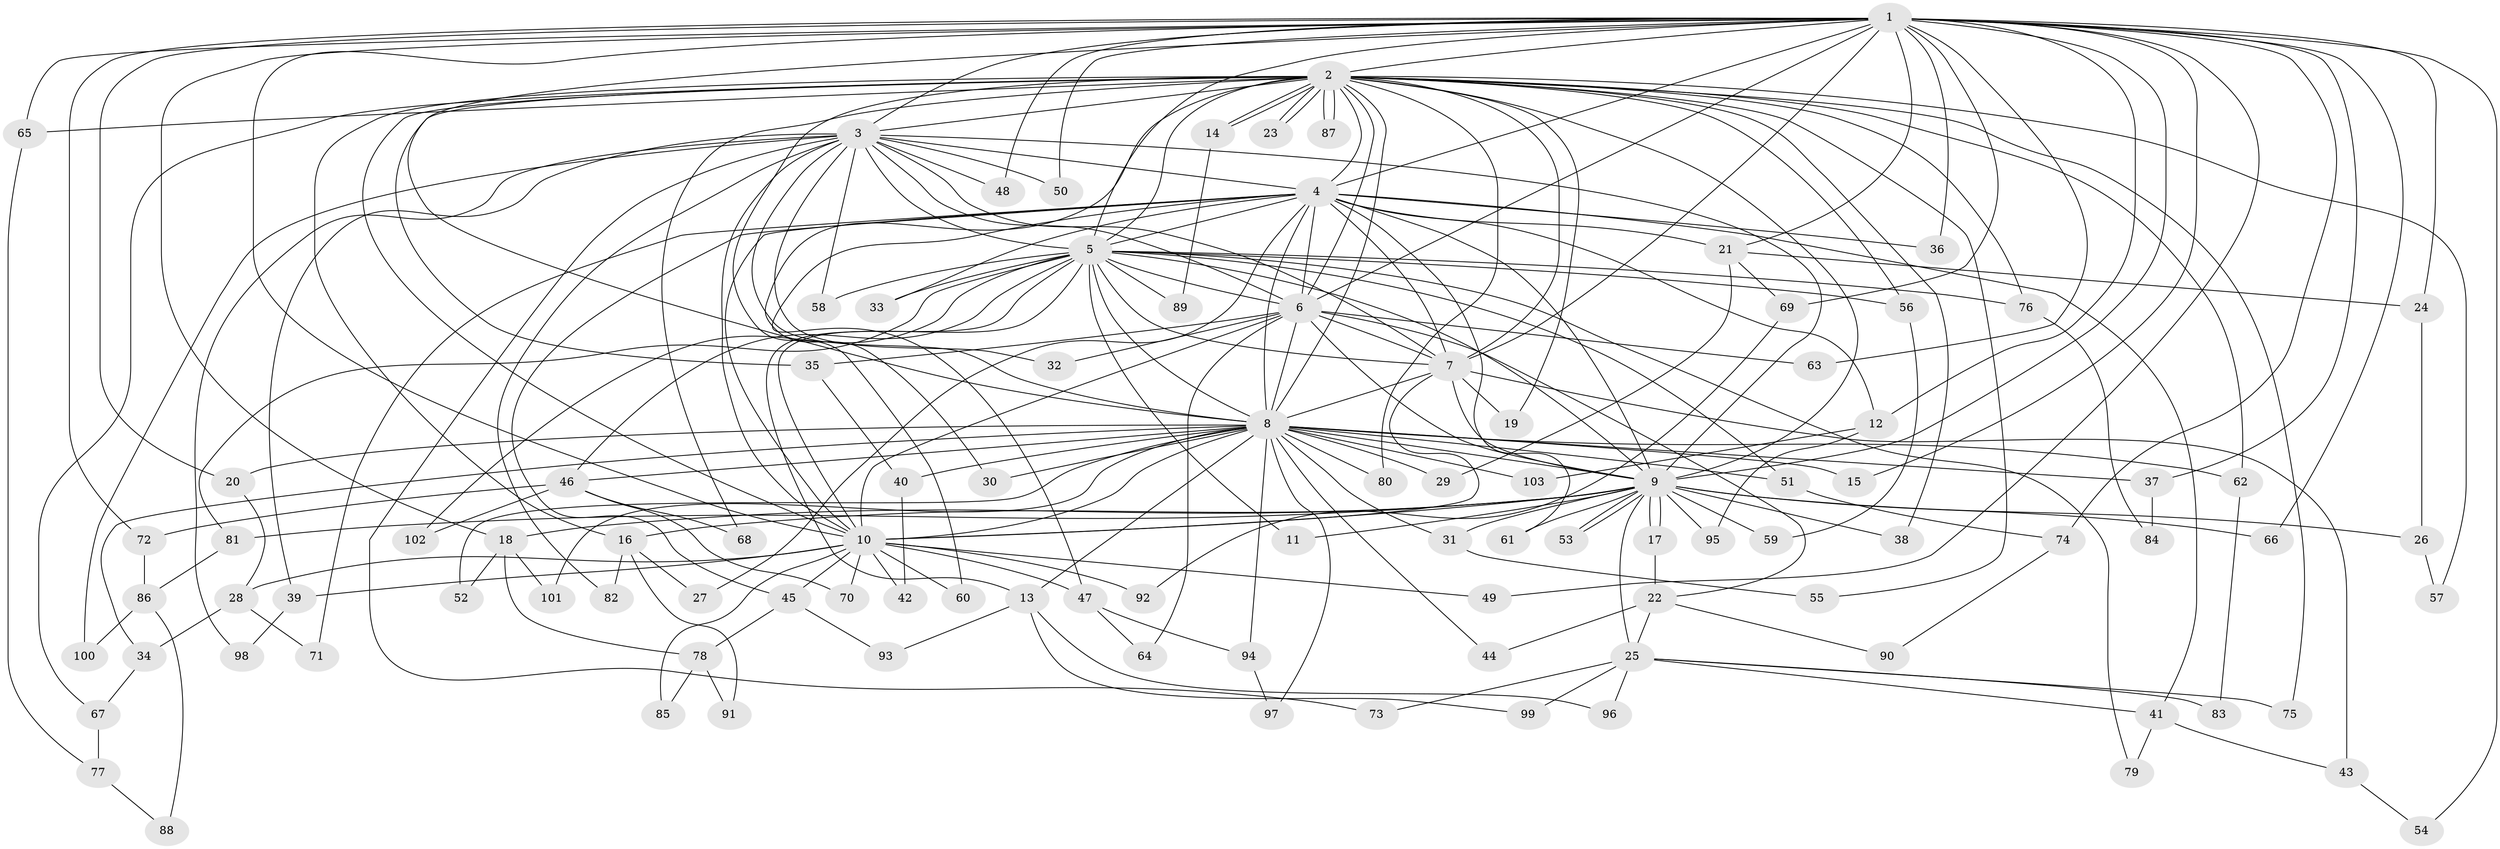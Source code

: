 // Generated by graph-tools (version 1.1) at 2025/11/02/27/25 16:11:02]
// undirected, 103 vertices, 231 edges
graph export_dot {
graph [start="1"]
  node [color=gray90,style=filled];
  1;
  2;
  3;
  4;
  5;
  6;
  7;
  8;
  9;
  10;
  11;
  12;
  13;
  14;
  15;
  16;
  17;
  18;
  19;
  20;
  21;
  22;
  23;
  24;
  25;
  26;
  27;
  28;
  29;
  30;
  31;
  32;
  33;
  34;
  35;
  36;
  37;
  38;
  39;
  40;
  41;
  42;
  43;
  44;
  45;
  46;
  47;
  48;
  49;
  50;
  51;
  52;
  53;
  54;
  55;
  56;
  57;
  58;
  59;
  60;
  61;
  62;
  63;
  64;
  65;
  66;
  67;
  68;
  69;
  70;
  71;
  72;
  73;
  74;
  75;
  76;
  77;
  78;
  79;
  80;
  81;
  82;
  83;
  84;
  85;
  86;
  87;
  88;
  89;
  90;
  91;
  92;
  93;
  94;
  95;
  96;
  97;
  98;
  99;
  100;
  101;
  102;
  103;
  1 -- 2;
  1 -- 3;
  1 -- 4;
  1 -- 5;
  1 -- 6;
  1 -- 7;
  1 -- 8;
  1 -- 9;
  1 -- 10;
  1 -- 12;
  1 -- 15;
  1 -- 18;
  1 -- 20;
  1 -- 21;
  1 -- 24;
  1 -- 36;
  1 -- 37;
  1 -- 48;
  1 -- 49;
  1 -- 50;
  1 -- 54;
  1 -- 63;
  1 -- 65;
  1 -- 66;
  1 -- 69;
  1 -- 72;
  1 -- 74;
  2 -- 3;
  2 -- 4;
  2 -- 5;
  2 -- 6;
  2 -- 7;
  2 -- 8;
  2 -- 9;
  2 -- 10;
  2 -- 14;
  2 -- 14;
  2 -- 16;
  2 -- 19;
  2 -- 23;
  2 -- 23;
  2 -- 30;
  2 -- 35;
  2 -- 38;
  2 -- 55;
  2 -- 56;
  2 -- 57;
  2 -- 60;
  2 -- 62;
  2 -- 65;
  2 -- 67;
  2 -- 68;
  2 -- 75;
  2 -- 76;
  2 -- 80;
  2 -- 87;
  2 -- 87;
  3 -- 4;
  3 -- 5;
  3 -- 6;
  3 -- 7;
  3 -- 8;
  3 -- 9;
  3 -- 10;
  3 -- 32;
  3 -- 39;
  3 -- 48;
  3 -- 50;
  3 -- 58;
  3 -- 73;
  3 -- 82;
  3 -- 98;
  3 -- 100;
  4 -- 5;
  4 -- 6;
  4 -- 7;
  4 -- 8;
  4 -- 9;
  4 -- 10;
  4 -- 12;
  4 -- 21;
  4 -- 27;
  4 -- 33;
  4 -- 36;
  4 -- 41;
  4 -- 45;
  4 -- 47;
  4 -- 61;
  4 -- 71;
  5 -- 6;
  5 -- 7;
  5 -- 8;
  5 -- 9;
  5 -- 10;
  5 -- 11;
  5 -- 13;
  5 -- 33;
  5 -- 46;
  5 -- 51;
  5 -- 56;
  5 -- 58;
  5 -- 76;
  5 -- 79;
  5 -- 81;
  5 -- 89;
  5 -- 102;
  6 -- 7;
  6 -- 8;
  6 -- 9;
  6 -- 10;
  6 -- 22;
  6 -- 32;
  6 -- 35;
  6 -- 63;
  6 -- 64;
  7 -- 8;
  7 -- 9;
  7 -- 10;
  7 -- 19;
  7 -- 43;
  8 -- 9;
  8 -- 10;
  8 -- 13;
  8 -- 15;
  8 -- 20;
  8 -- 29;
  8 -- 30;
  8 -- 31;
  8 -- 34;
  8 -- 37;
  8 -- 40;
  8 -- 44;
  8 -- 46;
  8 -- 51;
  8 -- 52;
  8 -- 62;
  8 -- 80;
  8 -- 94;
  8 -- 97;
  8 -- 101;
  8 -- 103;
  9 -- 10;
  9 -- 11;
  9 -- 16;
  9 -- 17;
  9 -- 17;
  9 -- 18;
  9 -- 25;
  9 -- 26;
  9 -- 31;
  9 -- 38;
  9 -- 53;
  9 -- 53;
  9 -- 59;
  9 -- 61;
  9 -- 66;
  9 -- 81;
  9 -- 95;
  10 -- 28;
  10 -- 39;
  10 -- 42;
  10 -- 45;
  10 -- 47;
  10 -- 49;
  10 -- 60;
  10 -- 70;
  10 -- 85;
  10 -- 92;
  12 -- 95;
  12 -- 103;
  13 -- 93;
  13 -- 96;
  13 -- 99;
  14 -- 89;
  16 -- 27;
  16 -- 82;
  16 -- 91;
  17 -- 22;
  18 -- 52;
  18 -- 78;
  18 -- 101;
  20 -- 28;
  21 -- 24;
  21 -- 29;
  21 -- 69;
  22 -- 25;
  22 -- 44;
  22 -- 90;
  24 -- 26;
  25 -- 41;
  25 -- 73;
  25 -- 75;
  25 -- 83;
  25 -- 96;
  25 -- 99;
  26 -- 57;
  28 -- 34;
  28 -- 71;
  31 -- 55;
  34 -- 67;
  35 -- 40;
  37 -- 84;
  39 -- 98;
  40 -- 42;
  41 -- 43;
  41 -- 79;
  43 -- 54;
  45 -- 78;
  45 -- 93;
  46 -- 68;
  46 -- 70;
  46 -- 72;
  46 -- 102;
  47 -- 64;
  47 -- 94;
  51 -- 74;
  56 -- 59;
  62 -- 83;
  65 -- 77;
  67 -- 77;
  69 -- 92;
  72 -- 86;
  74 -- 90;
  76 -- 84;
  77 -- 88;
  78 -- 85;
  78 -- 91;
  81 -- 86;
  86 -- 88;
  86 -- 100;
  94 -- 97;
}
